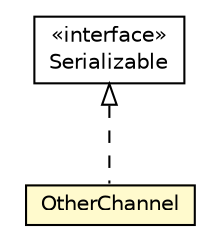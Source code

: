 #!/usr/local/bin/dot
#
# Class diagram 
# Generated by UMLGraph version R5_6-24-gf6e263 (http://www.umlgraph.org/)
#

digraph G {
	edge [fontname="Helvetica",fontsize=10,labelfontname="Helvetica",labelfontsize=10];
	node [fontname="Helvetica",fontsize=10,shape=plaintext];
	nodesep=0.25;
	ranksep=0.5;
	// org.universAAL.middleware.deploymanager.uapp.model.ContactType.OtherChannel
	c179482 [label=<<table title="org.universAAL.middleware.deploymanager.uapp.model.ContactType.OtherChannel" border="0" cellborder="1" cellspacing="0" cellpadding="2" port="p" bgcolor="lemonChiffon" href="./ContactType.OtherChannel.html">
		<tr><td><table border="0" cellspacing="0" cellpadding="1">
<tr><td align="center" balign="center"> OtherChannel </td></tr>
		</table></td></tr>
		</table>>, URL="./ContactType.OtherChannel.html", fontname="Helvetica", fontcolor="black", fontsize=10.0];
	//org.universAAL.middleware.deploymanager.uapp.model.ContactType.OtherChannel implements java.io.Serializable
	c180057:p -> c179482:p [dir=back,arrowtail=empty,style=dashed];
	// java.io.Serializable
	c180057 [label=<<table title="java.io.Serializable" border="0" cellborder="1" cellspacing="0" cellpadding="2" port="p" href="http://java.sun.com/j2se/1.4.2/docs/api/java/io/Serializable.html">
		<tr><td><table border="0" cellspacing="0" cellpadding="1">
<tr><td align="center" balign="center"> &#171;interface&#187; </td></tr>
<tr><td align="center" balign="center"> Serializable </td></tr>
		</table></td></tr>
		</table>>, URL="http://java.sun.com/j2se/1.4.2/docs/api/java/io/Serializable.html", fontname="Helvetica", fontcolor="black", fontsize=10.0];
}

